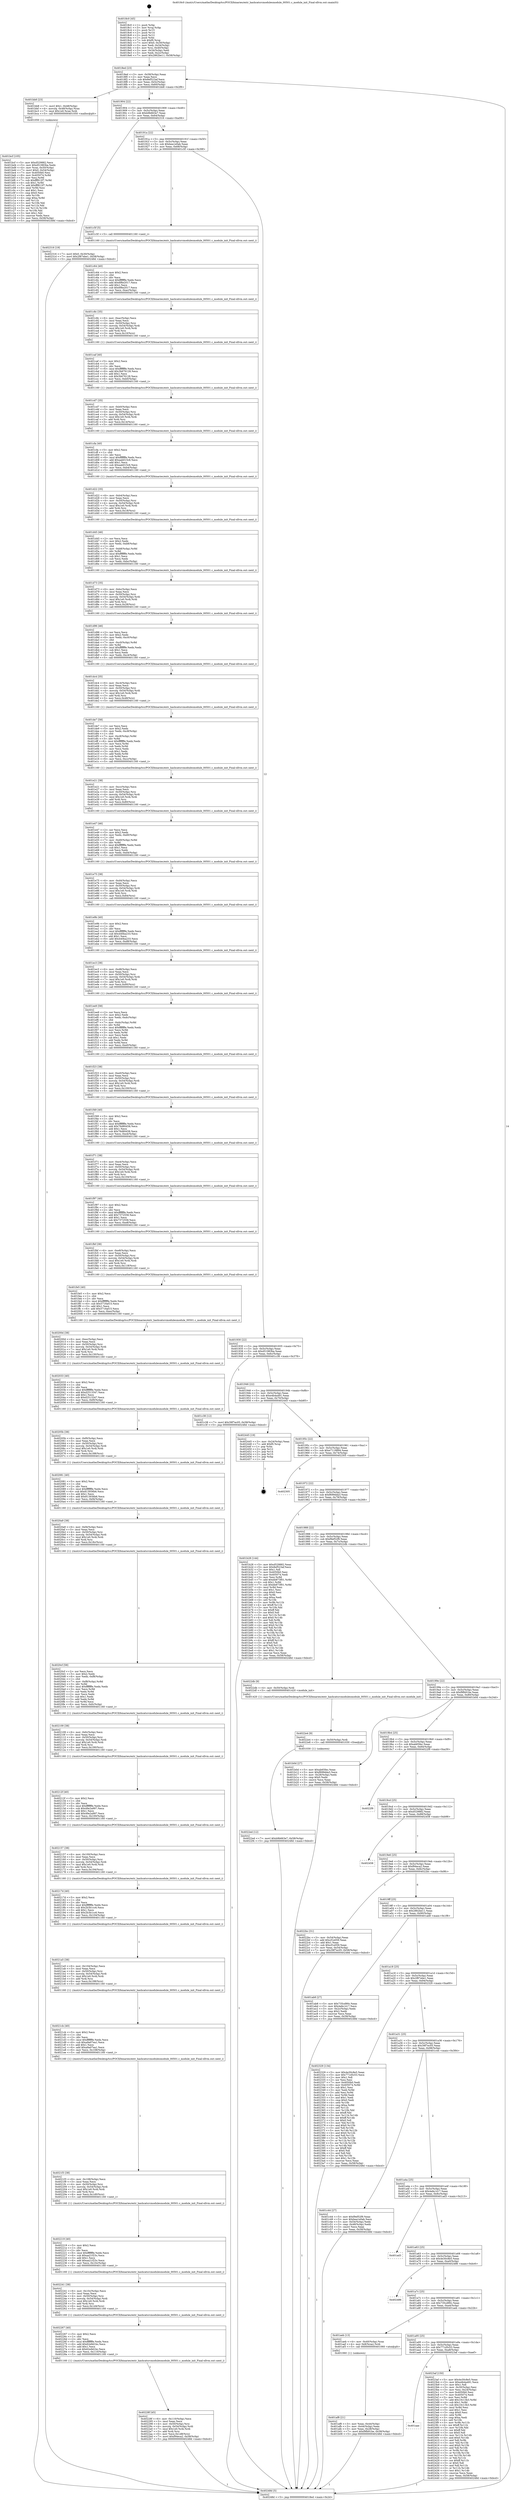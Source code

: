 digraph "0x4018c0" {
  label = "0x4018c0 (/mnt/c/Users/mathe/Desktop/tcc/POCII/binaries/extr_hashcatsrcmodulesmodule_00501.c_module_init_Final-ollvm.out::main(0))"
  labelloc = "t"
  node[shape=record]

  Entry [label="",width=0.3,height=0.3,shape=circle,fillcolor=black,style=filled]
  "0x4018ed" [label="{
     0x4018ed [23]\l
     | [instrs]\l
     &nbsp;&nbsp;0x4018ed \<+3\>: mov -0x58(%rbp),%eax\l
     &nbsp;&nbsp;0x4018f0 \<+2\>: mov %eax,%ecx\l
     &nbsp;&nbsp;0x4018f2 \<+6\>: sub $0x8ef523af,%ecx\l
     &nbsp;&nbsp;0x4018f8 \<+3\>: mov %eax,-0x5c(%rbp)\l
     &nbsp;&nbsp;0x4018fb \<+3\>: mov %ecx,-0x60(%rbp)\l
     &nbsp;&nbsp;0x4018fe \<+6\>: je 0000000000401bb8 \<main+0x2f8\>\l
  }"]
  "0x401bb8" [label="{
     0x401bb8 [23]\l
     | [instrs]\l
     &nbsp;&nbsp;0x401bb8 \<+7\>: movl $0x1,-0x48(%rbp)\l
     &nbsp;&nbsp;0x401bbf \<+4\>: movslq -0x48(%rbp),%rax\l
     &nbsp;&nbsp;0x401bc3 \<+7\>: imul $0x1e0,%rax,%rdi\l
     &nbsp;&nbsp;0x401bca \<+5\>: call 0000000000401050 \<malloc@plt\>\l
     | [calls]\l
     &nbsp;&nbsp;0x401050 \{1\} (unknown)\l
  }"]
  "0x401904" [label="{
     0x401904 [22]\l
     | [instrs]\l
     &nbsp;&nbsp;0x401904 \<+5\>: jmp 0000000000401909 \<main+0x49\>\l
     &nbsp;&nbsp;0x401909 \<+3\>: mov -0x5c(%rbp),%eax\l
     &nbsp;&nbsp;0x40190c \<+5\>: sub $0xb9b663e7,%eax\l
     &nbsp;&nbsp;0x401911 \<+3\>: mov %eax,-0x64(%rbp)\l
     &nbsp;&nbsp;0x401914 \<+6\>: je 0000000000402316 \<main+0xa56\>\l
  }"]
  Exit [label="",width=0.3,height=0.3,shape=circle,fillcolor=black,style=filled,peripheries=2]
  "0x402316" [label="{
     0x402316 [19]\l
     | [instrs]\l
     &nbsp;&nbsp;0x402316 \<+7\>: movl $0x0,-0x30(%rbp)\l
     &nbsp;&nbsp;0x40231d \<+7\>: movl $0x2f87ebe1,-0x58(%rbp)\l
     &nbsp;&nbsp;0x402324 \<+5\>: jmp 000000000040248d \<main+0xbcd\>\l
  }"]
  "0x40191a" [label="{
     0x40191a [22]\l
     | [instrs]\l
     &nbsp;&nbsp;0x40191a \<+5\>: jmp 000000000040191f \<main+0x5f\>\l
     &nbsp;&nbsp;0x40191f \<+3\>: mov -0x5c(%rbp),%eax\l
     &nbsp;&nbsp;0x401922 \<+5\>: sub $0xbea1e0ab,%eax\l
     &nbsp;&nbsp;0x401927 \<+3\>: mov %eax,-0x68(%rbp)\l
     &nbsp;&nbsp;0x40192a \<+6\>: je 0000000000401c5f \<main+0x39f\>\l
  }"]
  "0x401aae" [label="{
     0x401aae\l
  }", style=dashed]
  "0x401c5f" [label="{
     0x401c5f [5]\l
     | [instrs]\l
     &nbsp;&nbsp;0x401c5f \<+5\>: call 0000000000401160 \<next_i\>\l
     | [calls]\l
     &nbsp;&nbsp;0x401160 \{1\} (/mnt/c/Users/mathe/Desktop/tcc/POCII/binaries/extr_hashcatsrcmodulesmodule_00501.c_module_init_Final-ollvm.out::next_i)\l
  }"]
  "0x401930" [label="{
     0x401930 [22]\l
     | [instrs]\l
     &nbsp;&nbsp;0x401930 \<+5\>: jmp 0000000000401935 \<main+0x75\>\l
     &nbsp;&nbsp;0x401935 \<+3\>: mov -0x5c(%rbp),%eax\l
     &nbsp;&nbsp;0x401938 \<+5\>: sub $0xd51983ba,%eax\l
     &nbsp;&nbsp;0x40193d \<+3\>: mov %eax,-0x6c(%rbp)\l
     &nbsp;&nbsp;0x401940 \<+6\>: je 0000000000401c38 \<main+0x378\>\l
  }"]
  "0x4023af" [label="{
     0x4023af [150]\l
     | [instrs]\l
     &nbsp;&nbsp;0x4023af \<+5\>: mov $0x4e30c8e5,%eax\l
     &nbsp;&nbsp;0x4023b4 \<+5\>: mov $0xe4b4a491,%ecx\l
     &nbsp;&nbsp;0x4023b9 \<+2\>: mov $0x1,%dl\l
     &nbsp;&nbsp;0x4023bb \<+3\>: mov -0x30(%rbp),%esi\l
     &nbsp;&nbsp;0x4023be \<+3\>: mov %esi,-0x24(%rbp)\l
     &nbsp;&nbsp;0x4023c1 \<+7\>: mov 0x4050b0,%esi\l
     &nbsp;&nbsp;0x4023c8 \<+7\>: mov 0x405074,%edi\l
     &nbsp;&nbsp;0x4023cf \<+3\>: mov %esi,%r8d\l
     &nbsp;&nbsp;0x4023d2 \<+7\>: add $0x10c13b3,%r8d\l
     &nbsp;&nbsp;0x4023d9 \<+4\>: sub $0x1,%r8d\l
     &nbsp;&nbsp;0x4023dd \<+7\>: sub $0x10c13b3,%r8d\l
     &nbsp;&nbsp;0x4023e4 \<+4\>: imul %r8d,%esi\l
     &nbsp;&nbsp;0x4023e8 \<+3\>: and $0x1,%esi\l
     &nbsp;&nbsp;0x4023eb \<+3\>: cmp $0x0,%esi\l
     &nbsp;&nbsp;0x4023ee \<+4\>: sete %r9b\l
     &nbsp;&nbsp;0x4023f2 \<+3\>: cmp $0xa,%edi\l
     &nbsp;&nbsp;0x4023f5 \<+4\>: setl %r10b\l
     &nbsp;&nbsp;0x4023f9 \<+3\>: mov %r9b,%r11b\l
     &nbsp;&nbsp;0x4023fc \<+4\>: xor $0xff,%r11b\l
     &nbsp;&nbsp;0x402400 \<+3\>: mov %r10b,%bl\l
     &nbsp;&nbsp;0x402403 \<+3\>: xor $0xff,%bl\l
     &nbsp;&nbsp;0x402406 \<+3\>: xor $0x0,%dl\l
     &nbsp;&nbsp;0x402409 \<+3\>: mov %r11b,%r14b\l
     &nbsp;&nbsp;0x40240c \<+4\>: and $0x0,%r14b\l
     &nbsp;&nbsp;0x402410 \<+3\>: and %dl,%r9b\l
     &nbsp;&nbsp;0x402413 \<+3\>: mov %bl,%r15b\l
     &nbsp;&nbsp;0x402416 \<+4\>: and $0x0,%r15b\l
     &nbsp;&nbsp;0x40241a \<+3\>: and %dl,%r10b\l
     &nbsp;&nbsp;0x40241d \<+3\>: or %r9b,%r14b\l
     &nbsp;&nbsp;0x402420 \<+3\>: or %r10b,%r15b\l
     &nbsp;&nbsp;0x402423 \<+3\>: xor %r15b,%r14b\l
     &nbsp;&nbsp;0x402426 \<+3\>: or %bl,%r11b\l
     &nbsp;&nbsp;0x402429 \<+4\>: xor $0xff,%r11b\l
     &nbsp;&nbsp;0x40242d \<+3\>: or $0x0,%dl\l
     &nbsp;&nbsp;0x402430 \<+3\>: and %dl,%r11b\l
     &nbsp;&nbsp;0x402433 \<+3\>: or %r11b,%r14b\l
     &nbsp;&nbsp;0x402436 \<+4\>: test $0x1,%r14b\l
     &nbsp;&nbsp;0x40243a \<+3\>: cmovne %ecx,%eax\l
     &nbsp;&nbsp;0x40243d \<+3\>: mov %eax,-0x58(%rbp)\l
     &nbsp;&nbsp;0x402440 \<+5\>: jmp 000000000040248d \<main+0xbcd\>\l
  }"]
  "0x401c38" [label="{
     0x401c38 [12]\l
     | [instrs]\l
     &nbsp;&nbsp;0x401c38 \<+7\>: movl $0x39f7ec05,-0x58(%rbp)\l
     &nbsp;&nbsp;0x401c3f \<+5\>: jmp 000000000040248d \<main+0xbcd\>\l
  }"]
  "0x401946" [label="{
     0x401946 [22]\l
     | [instrs]\l
     &nbsp;&nbsp;0x401946 \<+5\>: jmp 000000000040194b \<main+0x8b\>\l
     &nbsp;&nbsp;0x40194b \<+3\>: mov -0x5c(%rbp),%eax\l
     &nbsp;&nbsp;0x40194e \<+5\>: sub $0xe4b4a491,%eax\l
     &nbsp;&nbsp;0x401953 \<+3\>: mov %eax,-0x70(%rbp)\l
     &nbsp;&nbsp;0x401956 \<+6\>: je 0000000000402445 \<main+0xb85\>\l
  }"]
  "0x4022ed" [label="{
     0x4022ed [12]\l
     | [instrs]\l
     &nbsp;&nbsp;0x4022ed \<+7\>: movl $0xb9b663e7,-0x58(%rbp)\l
     &nbsp;&nbsp;0x4022f4 \<+5\>: jmp 000000000040248d \<main+0xbcd\>\l
  }"]
  "0x402445" [label="{
     0x402445 [19]\l
     | [instrs]\l
     &nbsp;&nbsp;0x402445 \<+3\>: mov -0x24(%rbp),%eax\l
     &nbsp;&nbsp;0x402448 \<+7\>: add $0xf0,%rsp\l
     &nbsp;&nbsp;0x40244f \<+1\>: pop %rbx\l
     &nbsp;&nbsp;0x402450 \<+2\>: pop %r12\l
     &nbsp;&nbsp;0x402452 \<+2\>: pop %r14\l
     &nbsp;&nbsp;0x402454 \<+2\>: pop %r15\l
     &nbsp;&nbsp;0x402456 \<+1\>: pop %rbp\l
     &nbsp;&nbsp;0x402457 \<+1\>: ret\l
  }"]
  "0x40195c" [label="{
     0x40195c [22]\l
     | [instrs]\l
     &nbsp;&nbsp;0x40195c \<+5\>: jmp 0000000000401961 \<main+0xa1\>\l
     &nbsp;&nbsp;0x401961 \<+3\>: mov -0x5c(%rbp),%eax\l
     &nbsp;&nbsp;0x401964 \<+5\>: sub $0xe7119894,%eax\l
     &nbsp;&nbsp;0x401969 \<+3\>: mov %eax,-0x74(%rbp)\l
     &nbsp;&nbsp;0x40196c \<+6\>: je 0000000000402305 \<main+0xa45\>\l
  }"]
  "0x4022e4" [label="{
     0x4022e4 [9]\l
     | [instrs]\l
     &nbsp;&nbsp;0x4022e4 \<+4\>: mov -0x50(%rbp),%rdi\l
     &nbsp;&nbsp;0x4022e8 \<+5\>: call 0000000000401030 \<free@plt\>\l
     | [calls]\l
     &nbsp;&nbsp;0x401030 \{1\} (unknown)\l
  }"]
  "0x402305" [label="{
     0x402305\l
  }", style=dashed]
  "0x401972" [label="{
     0x401972 [22]\l
     | [instrs]\l
     &nbsp;&nbsp;0x401972 \<+5\>: jmp 0000000000401977 \<main+0xb7\>\l
     &nbsp;&nbsp;0x401977 \<+3\>: mov -0x5c(%rbp),%eax\l
     &nbsp;&nbsp;0x40197a \<+5\>: sub $0xf699dda3,%eax\l
     &nbsp;&nbsp;0x40197f \<+3\>: mov %eax,-0x78(%rbp)\l
     &nbsp;&nbsp;0x401982 \<+6\>: je 0000000000401b28 \<main+0x268\>\l
  }"]
  "0x40228f" [label="{
     0x40228f [45]\l
     | [instrs]\l
     &nbsp;&nbsp;0x40228f \<+6\>: mov -0x110(%rbp),%ecx\l
     &nbsp;&nbsp;0x402295 \<+3\>: imul %eax,%ecx\l
     &nbsp;&nbsp;0x402298 \<+4\>: mov -0x50(%rbp),%rsi\l
     &nbsp;&nbsp;0x40229c \<+4\>: movslq -0x54(%rbp),%rdi\l
     &nbsp;&nbsp;0x4022a0 \<+7\>: imul $0x1e0,%rdi,%rdi\l
     &nbsp;&nbsp;0x4022a7 \<+3\>: add %rdi,%rsi\l
     &nbsp;&nbsp;0x4022aa \<+6\>: mov %ecx,0x1d8(%rsi)\l
     &nbsp;&nbsp;0x4022b0 \<+7\>: movl $0xf94eca2,-0x58(%rbp)\l
     &nbsp;&nbsp;0x4022b7 \<+5\>: jmp 000000000040248d \<main+0xbcd\>\l
  }"]
  "0x401b28" [label="{
     0x401b28 [144]\l
     | [instrs]\l
     &nbsp;&nbsp;0x401b28 \<+5\>: mov $0xd529882,%eax\l
     &nbsp;&nbsp;0x401b2d \<+5\>: mov $0x8ef523af,%ecx\l
     &nbsp;&nbsp;0x401b32 \<+2\>: mov $0x1,%dl\l
     &nbsp;&nbsp;0x401b34 \<+7\>: mov 0x4050b0,%esi\l
     &nbsp;&nbsp;0x401b3b \<+7\>: mov 0x405074,%edi\l
     &nbsp;&nbsp;0x401b42 \<+3\>: mov %esi,%r8d\l
     &nbsp;&nbsp;0x401b45 \<+7\>: add $0xbb873f01,%r8d\l
     &nbsp;&nbsp;0x401b4c \<+4\>: sub $0x1,%r8d\l
     &nbsp;&nbsp;0x401b50 \<+7\>: sub $0xbb873f01,%r8d\l
     &nbsp;&nbsp;0x401b57 \<+4\>: imul %r8d,%esi\l
     &nbsp;&nbsp;0x401b5b \<+3\>: and $0x1,%esi\l
     &nbsp;&nbsp;0x401b5e \<+3\>: cmp $0x0,%esi\l
     &nbsp;&nbsp;0x401b61 \<+4\>: sete %r9b\l
     &nbsp;&nbsp;0x401b65 \<+3\>: cmp $0xa,%edi\l
     &nbsp;&nbsp;0x401b68 \<+4\>: setl %r10b\l
     &nbsp;&nbsp;0x401b6c \<+3\>: mov %r9b,%r11b\l
     &nbsp;&nbsp;0x401b6f \<+4\>: xor $0xff,%r11b\l
     &nbsp;&nbsp;0x401b73 \<+3\>: mov %r10b,%bl\l
     &nbsp;&nbsp;0x401b76 \<+3\>: xor $0xff,%bl\l
     &nbsp;&nbsp;0x401b79 \<+3\>: xor $0x0,%dl\l
     &nbsp;&nbsp;0x401b7c \<+3\>: mov %r11b,%r14b\l
     &nbsp;&nbsp;0x401b7f \<+4\>: and $0x0,%r14b\l
     &nbsp;&nbsp;0x401b83 \<+3\>: and %dl,%r9b\l
     &nbsp;&nbsp;0x401b86 \<+3\>: mov %bl,%r15b\l
     &nbsp;&nbsp;0x401b89 \<+4\>: and $0x0,%r15b\l
     &nbsp;&nbsp;0x401b8d \<+3\>: and %dl,%r10b\l
     &nbsp;&nbsp;0x401b90 \<+3\>: or %r9b,%r14b\l
     &nbsp;&nbsp;0x401b93 \<+3\>: or %r10b,%r15b\l
     &nbsp;&nbsp;0x401b96 \<+3\>: xor %r15b,%r14b\l
     &nbsp;&nbsp;0x401b99 \<+3\>: or %bl,%r11b\l
     &nbsp;&nbsp;0x401b9c \<+4\>: xor $0xff,%r11b\l
     &nbsp;&nbsp;0x401ba0 \<+3\>: or $0x0,%dl\l
     &nbsp;&nbsp;0x401ba3 \<+3\>: and %dl,%r11b\l
     &nbsp;&nbsp;0x401ba6 \<+3\>: or %r11b,%r14b\l
     &nbsp;&nbsp;0x401ba9 \<+4\>: test $0x1,%r14b\l
     &nbsp;&nbsp;0x401bad \<+3\>: cmovne %ecx,%eax\l
     &nbsp;&nbsp;0x401bb0 \<+3\>: mov %eax,-0x58(%rbp)\l
     &nbsp;&nbsp;0x401bb3 \<+5\>: jmp 000000000040248d \<main+0xbcd\>\l
  }"]
  "0x401988" [label="{
     0x401988 [22]\l
     | [instrs]\l
     &nbsp;&nbsp;0x401988 \<+5\>: jmp 000000000040198d \<main+0xcd\>\l
     &nbsp;&nbsp;0x40198d \<+3\>: mov -0x5c(%rbp),%eax\l
     &nbsp;&nbsp;0x401990 \<+5\>: sub $0xf9ef52f9,%eax\l
     &nbsp;&nbsp;0x401995 \<+3\>: mov %eax,-0x7c(%rbp)\l
     &nbsp;&nbsp;0x401998 \<+6\>: je 00000000004022db \<main+0xa1b\>\l
  }"]
  "0x402267" [label="{
     0x402267 [40]\l
     | [instrs]\l
     &nbsp;&nbsp;0x402267 \<+5\>: mov $0x2,%ecx\l
     &nbsp;&nbsp;0x40226c \<+1\>: cltd\l
     &nbsp;&nbsp;0x40226d \<+2\>: idiv %ecx\l
     &nbsp;&nbsp;0x40226f \<+6\>: imul $0xfffffffe,%edx,%ecx\l
     &nbsp;&nbsp;0x402275 \<+6\>: add $0x62e9d1bc,%ecx\l
     &nbsp;&nbsp;0x40227b \<+3\>: add $0x1,%ecx\l
     &nbsp;&nbsp;0x40227e \<+6\>: sub $0x62e9d1bc,%ecx\l
     &nbsp;&nbsp;0x402284 \<+6\>: mov %ecx,-0x110(%rbp)\l
     &nbsp;&nbsp;0x40228a \<+5\>: call 0000000000401160 \<next_i\>\l
     | [calls]\l
     &nbsp;&nbsp;0x401160 \{1\} (/mnt/c/Users/mathe/Desktop/tcc/POCII/binaries/extr_hashcatsrcmodulesmodule_00501.c_module_init_Final-ollvm.out::next_i)\l
  }"]
  "0x4022db" [label="{
     0x4022db [9]\l
     | [instrs]\l
     &nbsp;&nbsp;0x4022db \<+4\>: mov -0x50(%rbp),%rdi\l
     &nbsp;&nbsp;0x4022df \<+5\>: call 0000000000401420 \<module_init\>\l
     | [calls]\l
     &nbsp;&nbsp;0x401420 \{1\} (/mnt/c/Users/mathe/Desktop/tcc/POCII/binaries/extr_hashcatsrcmodulesmodule_00501.c_module_init_Final-ollvm.out::module_init)\l
  }"]
  "0x40199e" [label="{
     0x40199e [22]\l
     | [instrs]\l
     &nbsp;&nbsp;0x40199e \<+5\>: jmp 00000000004019a3 \<main+0xe3\>\l
     &nbsp;&nbsp;0x4019a3 \<+3\>: mov -0x5c(%rbp),%eax\l
     &nbsp;&nbsp;0x4019a6 \<+5\>: sub $0xf9fb91be,%eax\l
     &nbsp;&nbsp;0x4019ab \<+3\>: mov %eax,-0x80(%rbp)\l
     &nbsp;&nbsp;0x4019ae \<+6\>: je 0000000000401b0d \<main+0x24d\>\l
  }"]
  "0x402241" [label="{
     0x402241 [38]\l
     | [instrs]\l
     &nbsp;&nbsp;0x402241 \<+6\>: mov -0x10c(%rbp),%ecx\l
     &nbsp;&nbsp;0x402247 \<+3\>: imul %eax,%ecx\l
     &nbsp;&nbsp;0x40224a \<+4\>: mov -0x50(%rbp),%rsi\l
     &nbsp;&nbsp;0x40224e \<+4\>: movslq -0x54(%rbp),%rdi\l
     &nbsp;&nbsp;0x402252 \<+7\>: imul $0x1e0,%rdi,%rdi\l
     &nbsp;&nbsp;0x402259 \<+3\>: add %rdi,%rsi\l
     &nbsp;&nbsp;0x40225c \<+6\>: mov %ecx,0x1d4(%rsi)\l
     &nbsp;&nbsp;0x402262 \<+5\>: call 0000000000401160 \<next_i\>\l
     | [calls]\l
     &nbsp;&nbsp;0x401160 \{1\} (/mnt/c/Users/mathe/Desktop/tcc/POCII/binaries/extr_hashcatsrcmodulesmodule_00501.c_module_init_Final-ollvm.out::next_i)\l
  }"]
  "0x401b0d" [label="{
     0x401b0d [27]\l
     | [instrs]\l
     &nbsp;&nbsp;0x401b0d \<+5\>: mov $0xab65fec,%eax\l
     &nbsp;&nbsp;0x401b12 \<+5\>: mov $0xf699dda3,%ecx\l
     &nbsp;&nbsp;0x401b17 \<+3\>: mov -0x28(%rbp),%edx\l
     &nbsp;&nbsp;0x401b1a \<+3\>: cmp $0x0,%edx\l
     &nbsp;&nbsp;0x401b1d \<+3\>: cmove %ecx,%eax\l
     &nbsp;&nbsp;0x401b20 \<+3\>: mov %eax,-0x58(%rbp)\l
     &nbsp;&nbsp;0x401b23 \<+5\>: jmp 000000000040248d \<main+0xbcd\>\l
  }"]
  "0x4019b4" [label="{
     0x4019b4 [25]\l
     | [instrs]\l
     &nbsp;&nbsp;0x4019b4 \<+5\>: jmp 00000000004019b9 \<main+0xf9\>\l
     &nbsp;&nbsp;0x4019b9 \<+3\>: mov -0x5c(%rbp),%eax\l
     &nbsp;&nbsp;0x4019bc \<+5\>: sub $0xab65fec,%eax\l
     &nbsp;&nbsp;0x4019c1 \<+6\>: mov %eax,-0x84(%rbp)\l
     &nbsp;&nbsp;0x4019c7 \<+6\>: je 00000000004022f9 \<main+0xa39\>\l
  }"]
  "0x402219" [label="{
     0x402219 [40]\l
     | [instrs]\l
     &nbsp;&nbsp;0x402219 \<+5\>: mov $0x2,%ecx\l
     &nbsp;&nbsp;0x40221e \<+1\>: cltd\l
     &nbsp;&nbsp;0x40221f \<+2\>: idiv %ecx\l
     &nbsp;&nbsp;0x402221 \<+6\>: imul $0xfffffffe,%edx,%ecx\l
     &nbsp;&nbsp;0x402227 \<+6\>: sub $0xaa21f23c,%ecx\l
     &nbsp;&nbsp;0x40222d \<+3\>: add $0x1,%ecx\l
     &nbsp;&nbsp;0x402230 \<+6\>: add $0xaa21f23c,%ecx\l
     &nbsp;&nbsp;0x402236 \<+6\>: mov %ecx,-0x10c(%rbp)\l
     &nbsp;&nbsp;0x40223c \<+5\>: call 0000000000401160 \<next_i\>\l
     | [calls]\l
     &nbsp;&nbsp;0x401160 \{1\} (/mnt/c/Users/mathe/Desktop/tcc/POCII/binaries/extr_hashcatsrcmodulesmodule_00501.c_module_init_Final-ollvm.out::next_i)\l
  }"]
  "0x4022f9" [label="{
     0x4022f9\l
  }", style=dashed]
  "0x4019cd" [label="{
     0x4019cd [25]\l
     | [instrs]\l
     &nbsp;&nbsp;0x4019cd \<+5\>: jmp 00000000004019d2 \<main+0x112\>\l
     &nbsp;&nbsp;0x4019d2 \<+3\>: mov -0x5c(%rbp),%eax\l
     &nbsp;&nbsp;0x4019d5 \<+5\>: sub $0xd529882,%eax\l
     &nbsp;&nbsp;0x4019da \<+6\>: mov %eax,-0x88(%rbp)\l
     &nbsp;&nbsp;0x4019e0 \<+6\>: je 0000000000402458 \<main+0xb98\>\l
  }"]
  "0x4021f3" [label="{
     0x4021f3 [38]\l
     | [instrs]\l
     &nbsp;&nbsp;0x4021f3 \<+6\>: mov -0x108(%rbp),%ecx\l
     &nbsp;&nbsp;0x4021f9 \<+3\>: imul %eax,%ecx\l
     &nbsp;&nbsp;0x4021fc \<+4\>: mov -0x50(%rbp),%rsi\l
     &nbsp;&nbsp;0x402200 \<+4\>: movslq -0x54(%rbp),%rdi\l
     &nbsp;&nbsp;0x402204 \<+7\>: imul $0x1e0,%rdi,%rdi\l
     &nbsp;&nbsp;0x40220b \<+3\>: add %rdi,%rsi\l
     &nbsp;&nbsp;0x40220e \<+6\>: mov %ecx,0x1d0(%rsi)\l
     &nbsp;&nbsp;0x402214 \<+5\>: call 0000000000401160 \<next_i\>\l
     | [calls]\l
     &nbsp;&nbsp;0x401160 \{1\} (/mnt/c/Users/mathe/Desktop/tcc/POCII/binaries/extr_hashcatsrcmodulesmodule_00501.c_module_init_Final-ollvm.out::next_i)\l
  }"]
  "0x402458" [label="{
     0x402458\l
  }", style=dashed]
  "0x4019e6" [label="{
     0x4019e6 [25]\l
     | [instrs]\l
     &nbsp;&nbsp;0x4019e6 \<+5\>: jmp 00000000004019eb \<main+0x12b\>\l
     &nbsp;&nbsp;0x4019eb \<+3\>: mov -0x5c(%rbp),%eax\l
     &nbsp;&nbsp;0x4019ee \<+5\>: sub $0xf94eca2,%eax\l
     &nbsp;&nbsp;0x4019f3 \<+6\>: mov %eax,-0x8c(%rbp)\l
     &nbsp;&nbsp;0x4019f9 \<+6\>: je 00000000004022bc \<main+0x9fc\>\l
  }"]
  "0x4021cb" [label="{
     0x4021cb [40]\l
     | [instrs]\l
     &nbsp;&nbsp;0x4021cb \<+5\>: mov $0x2,%ecx\l
     &nbsp;&nbsp;0x4021d0 \<+1\>: cltd\l
     &nbsp;&nbsp;0x4021d1 \<+2\>: idiv %ecx\l
     &nbsp;&nbsp;0x4021d3 \<+6\>: imul $0xfffffffe,%edx,%ecx\l
     &nbsp;&nbsp;0x4021d9 \<+6\>: sub $0xa9a07ea1,%ecx\l
     &nbsp;&nbsp;0x4021df \<+3\>: add $0x1,%ecx\l
     &nbsp;&nbsp;0x4021e2 \<+6\>: add $0xa9a07ea1,%ecx\l
     &nbsp;&nbsp;0x4021e8 \<+6\>: mov %ecx,-0x108(%rbp)\l
     &nbsp;&nbsp;0x4021ee \<+5\>: call 0000000000401160 \<next_i\>\l
     | [calls]\l
     &nbsp;&nbsp;0x401160 \{1\} (/mnt/c/Users/mathe/Desktop/tcc/POCII/binaries/extr_hashcatsrcmodulesmodule_00501.c_module_init_Final-ollvm.out::next_i)\l
  }"]
  "0x4022bc" [label="{
     0x4022bc [31]\l
     | [instrs]\l
     &nbsp;&nbsp;0x4022bc \<+3\>: mov -0x54(%rbp),%eax\l
     &nbsp;&nbsp;0x4022bf \<+5\>: add $0xcf1e059,%eax\l
     &nbsp;&nbsp;0x4022c4 \<+3\>: add $0x1,%eax\l
     &nbsp;&nbsp;0x4022c7 \<+5\>: sub $0xcf1e059,%eax\l
     &nbsp;&nbsp;0x4022cc \<+3\>: mov %eax,-0x54(%rbp)\l
     &nbsp;&nbsp;0x4022cf \<+7\>: movl $0x39f7ec05,-0x58(%rbp)\l
     &nbsp;&nbsp;0x4022d6 \<+5\>: jmp 000000000040248d \<main+0xbcd\>\l
  }"]
  "0x4019ff" [label="{
     0x4019ff [25]\l
     | [instrs]\l
     &nbsp;&nbsp;0x4019ff \<+5\>: jmp 0000000000401a04 \<main+0x144\>\l
     &nbsp;&nbsp;0x401a04 \<+3\>: mov -0x5c(%rbp),%eax\l
     &nbsp;&nbsp;0x401a07 \<+5\>: sub $0x2862be11,%eax\l
     &nbsp;&nbsp;0x401a0c \<+6\>: mov %eax,-0x90(%rbp)\l
     &nbsp;&nbsp;0x401a12 \<+6\>: je 0000000000401ab8 \<main+0x1f8\>\l
  }"]
  "0x4021a5" [label="{
     0x4021a5 [38]\l
     | [instrs]\l
     &nbsp;&nbsp;0x4021a5 \<+6\>: mov -0x104(%rbp),%ecx\l
     &nbsp;&nbsp;0x4021ab \<+3\>: imul %eax,%ecx\l
     &nbsp;&nbsp;0x4021ae \<+4\>: mov -0x50(%rbp),%rsi\l
     &nbsp;&nbsp;0x4021b2 \<+4\>: movslq -0x54(%rbp),%rdi\l
     &nbsp;&nbsp;0x4021b6 \<+7\>: imul $0x1e0,%rdi,%rdi\l
     &nbsp;&nbsp;0x4021bd \<+3\>: add %rdi,%rsi\l
     &nbsp;&nbsp;0x4021c0 \<+6\>: mov %ecx,0x198(%rsi)\l
     &nbsp;&nbsp;0x4021c6 \<+5\>: call 0000000000401160 \<next_i\>\l
     | [calls]\l
     &nbsp;&nbsp;0x401160 \{1\} (/mnt/c/Users/mathe/Desktop/tcc/POCII/binaries/extr_hashcatsrcmodulesmodule_00501.c_module_init_Final-ollvm.out::next_i)\l
  }"]
  "0x401ab8" [label="{
     0x401ab8 [27]\l
     | [instrs]\l
     &nbsp;&nbsp;0x401ab8 \<+5\>: mov $0x735cd90c,%eax\l
     &nbsp;&nbsp;0x401abd \<+5\>: mov $0x4afa1417,%ecx\l
     &nbsp;&nbsp;0x401ac2 \<+3\>: mov -0x2c(%rbp),%edx\l
     &nbsp;&nbsp;0x401ac5 \<+3\>: cmp $0x2,%edx\l
     &nbsp;&nbsp;0x401ac8 \<+3\>: cmovne %ecx,%eax\l
     &nbsp;&nbsp;0x401acb \<+3\>: mov %eax,-0x58(%rbp)\l
     &nbsp;&nbsp;0x401ace \<+5\>: jmp 000000000040248d \<main+0xbcd\>\l
  }"]
  "0x401a18" [label="{
     0x401a18 [25]\l
     | [instrs]\l
     &nbsp;&nbsp;0x401a18 \<+5\>: jmp 0000000000401a1d \<main+0x15d\>\l
     &nbsp;&nbsp;0x401a1d \<+3\>: mov -0x5c(%rbp),%eax\l
     &nbsp;&nbsp;0x401a20 \<+5\>: sub $0x2f87ebe1,%eax\l
     &nbsp;&nbsp;0x401a25 \<+6\>: mov %eax,-0x94(%rbp)\l
     &nbsp;&nbsp;0x401a2b \<+6\>: je 0000000000402329 \<main+0xa69\>\l
  }"]
  "0x40248d" [label="{
     0x40248d [5]\l
     | [instrs]\l
     &nbsp;&nbsp;0x40248d \<+5\>: jmp 00000000004018ed \<main+0x2d\>\l
  }"]
  "0x4018c0" [label="{
     0x4018c0 [45]\l
     | [instrs]\l
     &nbsp;&nbsp;0x4018c0 \<+1\>: push %rbp\l
     &nbsp;&nbsp;0x4018c1 \<+3\>: mov %rsp,%rbp\l
     &nbsp;&nbsp;0x4018c4 \<+2\>: push %r15\l
     &nbsp;&nbsp;0x4018c6 \<+2\>: push %r14\l
     &nbsp;&nbsp;0x4018c8 \<+2\>: push %r12\l
     &nbsp;&nbsp;0x4018ca \<+1\>: push %rbx\l
     &nbsp;&nbsp;0x4018cb \<+7\>: sub $0xf0,%rsp\l
     &nbsp;&nbsp;0x4018d2 \<+7\>: movl $0x0,-0x30(%rbp)\l
     &nbsp;&nbsp;0x4018d9 \<+3\>: mov %edi,-0x34(%rbp)\l
     &nbsp;&nbsp;0x4018dc \<+4\>: mov %rsi,-0x40(%rbp)\l
     &nbsp;&nbsp;0x4018e0 \<+3\>: mov -0x34(%rbp),%edi\l
     &nbsp;&nbsp;0x4018e3 \<+3\>: mov %edi,-0x2c(%rbp)\l
     &nbsp;&nbsp;0x4018e6 \<+7\>: movl $0x2862be11,-0x58(%rbp)\l
  }"]
  "0x40217d" [label="{
     0x40217d [40]\l
     | [instrs]\l
     &nbsp;&nbsp;0x40217d \<+5\>: mov $0x2,%ecx\l
     &nbsp;&nbsp;0x402182 \<+1\>: cltd\l
     &nbsp;&nbsp;0x402183 \<+2\>: idiv %ecx\l
     &nbsp;&nbsp;0x402185 \<+6\>: imul $0xfffffffe,%edx,%ecx\l
     &nbsp;&nbsp;0x40218b \<+6\>: sub $0x2b3b1cc6,%ecx\l
     &nbsp;&nbsp;0x402191 \<+3\>: add $0x1,%ecx\l
     &nbsp;&nbsp;0x402194 \<+6\>: add $0x2b3b1cc6,%ecx\l
     &nbsp;&nbsp;0x40219a \<+6\>: mov %ecx,-0x104(%rbp)\l
     &nbsp;&nbsp;0x4021a0 \<+5\>: call 0000000000401160 \<next_i\>\l
     | [calls]\l
     &nbsp;&nbsp;0x401160 \{1\} (/mnt/c/Users/mathe/Desktop/tcc/POCII/binaries/extr_hashcatsrcmodulesmodule_00501.c_module_init_Final-ollvm.out::next_i)\l
  }"]
  "0x402329" [label="{
     0x402329 [134]\l
     | [instrs]\l
     &nbsp;&nbsp;0x402329 \<+5\>: mov $0x4e30c8e5,%eax\l
     &nbsp;&nbsp;0x40232e \<+5\>: mov $0x771d5c53,%ecx\l
     &nbsp;&nbsp;0x402333 \<+2\>: mov $0x1,%dl\l
     &nbsp;&nbsp;0x402335 \<+2\>: xor %esi,%esi\l
     &nbsp;&nbsp;0x402337 \<+7\>: mov 0x4050b0,%edi\l
     &nbsp;&nbsp;0x40233e \<+8\>: mov 0x405074,%r8d\l
     &nbsp;&nbsp;0x402346 \<+3\>: sub $0x1,%esi\l
     &nbsp;&nbsp;0x402349 \<+3\>: mov %edi,%r9d\l
     &nbsp;&nbsp;0x40234c \<+3\>: add %esi,%r9d\l
     &nbsp;&nbsp;0x40234f \<+4\>: imul %r9d,%edi\l
     &nbsp;&nbsp;0x402353 \<+3\>: and $0x1,%edi\l
     &nbsp;&nbsp;0x402356 \<+3\>: cmp $0x0,%edi\l
     &nbsp;&nbsp;0x402359 \<+4\>: sete %r10b\l
     &nbsp;&nbsp;0x40235d \<+4\>: cmp $0xa,%r8d\l
     &nbsp;&nbsp;0x402361 \<+4\>: setl %r11b\l
     &nbsp;&nbsp;0x402365 \<+3\>: mov %r10b,%bl\l
     &nbsp;&nbsp;0x402368 \<+3\>: xor $0xff,%bl\l
     &nbsp;&nbsp;0x40236b \<+3\>: mov %r11b,%r14b\l
     &nbsp;&nbsp;0x40236e \<+4\>: xor $0xff,%r14b\l
     &nbsp;&nbsp;0x402372 \<+3\>: xor $0x0,%dl\l
     &nbsp;&nbsp;0x402375 \<+3\>: mov %bl,%r15b\l
     &nbsp;&nbsp;0x402378 \<+4\>: and $0x0,%r15b\l
     &nbsp;&nbsp;0x40237c \<+3\>: and %dl,%r10b\l
     &nbsp;&nbsp;0x40237f \<+3\>: mov %r14b,%r12b\l
     &nbsp;&nbsp;0x402382 \<+4\>: and $0x0,%r12b\l
     &nbsp;&nbsp;0x402386 \<+3\>: and %dl,%r11b\l
     &nbsp;&nbsp;0x402389 \<+3\>: or %r10b,%r15b\l
     &nbsp;&nbsp;0x40238c \<+3\>: or %r11b,%r12b\l
     &nbsp;&nbsp;0x40238f \<+3\>: xor %r12b,%r15b\l
     &nbsp;&nbsp;0x402392 \<+3\>: or %r14b,%bl\l
     &nbsp;&nbsp;0x402395 \<+3\>: xor $0xff,%bl\l
     &nbsp;&nbsp;0x402398 \<+3\>: or $0x0,%dl\l
     &nbsp;&nbsp;0x40239b \<+2\>: and %dl,%bl\l
     &nbsp;&nbsp;0x40239d \<+3\>: or %bl,%r15b\l
     &nbsp;&nbsp;0x4023a0 \<+4\>: test $0x1,%r15b\l
     &nbsp;&nbsp;0x4023a4 \<+3\>: cmovne %ecx,%eax\l
     &nbsp;&nbsp;0x4023a7 \<+3\>: mov %eax,-0x58(%rbp)\l
     &nbsp;&nbsp;0x4023aa \<+5\>: jmp 000000000040248d \<main+0xbcd\>\l
  }"]
  "0x401a31" [label="{
     0x401a31 [25]\l
     | [instrs]\l
     &nbsp;&nbsp;0x401a31 \<+5\>: jmp 0000000000401a36 \<main+0x176\>\l
     &nbsp;&nbsp;0x401a36 \<+3\>: mov -0x5c(%rbp),%eax\l
     &nbsp;&nbsp;0x401a39 \<+5\>: sub $0x39f7ec05,%eax\l
     &nbsp;&nbsp;0x401a3e \<+6\>: mov %eax,-0x98(%rbp)\l
     &nbsp;&nbsp;0x401a44 \<+6\>: je 0000000000401c44 \<main+0x384\>\l
  }"]
  "0x402157" [label="{
     0x402157 [38]\l
     | [instrs]\l
     &nbsp;&nbsp;0x402157 \<+6\>: mov -0x100(%rbp),%ecx\l
     &nbsp;&nbsp;0x40215d \<+3\>: imul %eax,%ecx\l
     &nbsp;&nbsp;0x402160 \<+4\>: mov -0x50(%rbp),%rsi\l
     &nbsp;&nbsp;0x402164 \<+4\>: movslq -0x54(%rbp),%rdi\l
     &nbsp;&nbsp;0x402168 \<+7\>: imul $0x1e0,%rdi,%rdi\l
     &nbsp;&nbsp;0x40216f \<+3\>: add %rdi,%rsi\l
     &nbsp;&nbsp;0x402172 \<+6\>: mov %ecx,0x194(%rsi)\l
     &nbsp;&nbsp;0x402178 \<+5\>: call 0000000000401160 \<next_i\>\l
     | [calls]\l
     &nbsp;&nbsp;0x401160 \{1\} (/mnt/c/Users/mathe/Desktop/tcc/POCII/binaries/extr_hashcatsrcmodulesmodule_00501.c_module_init_Final-ollvm.out::next_i)\l
  }"]
  "0x401c44" [label="{
     0x401c44 [27]\l
     | [instrs]\l
     &nbsp;&nbsp;0x401c44 \<+5\>: mov $0xf9ef52f9,%eax\l
     &nbsp;&nbsp;0x401c49 \<+5\>: mov $0xbea1e0ab,%ecx\l
     &nbsp;&nbsp;0x401c4e \<+3\>: mov -0x54(%rbp),%edx\l
     &nbsp;&nbsp;0x401c51 \<+3\>: cmp -0x48(%rbp),%edx\l
     &nbsp;&nbsp;0x401c54 \<+3\>: cmovl %ecx,%eax\l
     &nbsp;&nbsp;0x401c57 \<+3\>: mov %eax,-0x58(%rbp)\l
     &nbsp;&nbsp;0x401c5a \<+5\>: jmp 000000000040248d \<main+0xbcd\>\l
  }"]
  "0x401a4a" [label="{
     0x401a4a [25]\l
     | [instrs]\l
     &nbsp;&nbsp;0x401a4a \<+5\>: jmp 0000000000401a4f \<main+0x18f\>\l
     &nbsp;&nbsp;0x401a4f \<+3\>: mov -0x5c(%rbp),%eax\l
     &nbsp;&nbsp;0x401a52 \<+5\>: sub $0x4afa1417,%eax\l
     &nbsp;&nbsp;0x401a57 \<+6\>: mov %eax,-0x9c(%rbp)\l
     &nbsp;&nbsp;0x401a5d \<+6\>: je 0000000000401ad3 \<main+0x213\>\l
  }"]
  "0x40212f" [label="{
     0x40212f [40]\l
     | [instrs]\l
     &nbsp;&nbsp;0x40212f \<+5\>: mov $0x2,%ecx\l
     &nbsp;&nbsp;0x402134 \<+1\>: cltd\l
     &nbsp;&nbsp;0x402135 \<+2\>: idiv %ecx\l
     &nbsp;&nbsp;0x402137 \<+6\>: imul $0xfffffffe,%edx,%ecx\l
     &nbsp;&nbsp;0x40213d \<+6\>: sub $0x49e2a997,%ecx\l
     &nbsp;&nbsp;0x402143 \<+3\>: add $0x1,%ecx\l
     &nbsp;&nbsp;0x402146 \<+6\>: add $0x49e2a997,%ecx\l
     &nbsp;&nbsp;0x40214c \<+6\>: mov %ecx,-0x100(%rbp)\l
     &nbsp;&nbsp;0x402152 \<+5\>: call 0000000000401160 \<next_i\>\l
     | [calls]\l
     &nbsp;&nbsp;0x401160 \{1\} (/mnt/c/Users/mathe/Desktop/tcc/POCII/binaries/extr_hashcatsrcmodulesmodule_00501.c_module_init_Final-ollvm.out::next_i)\l
  }"]
  "0x401ad3" [label="{
     0x401ad3\l
  }", style=dashed]
  "0x401a63" [label="{
     0x401a63 [25]\l
     | [instrs]\l
     &nbsp;&nbsp;0x401a63 \<+5\>: jmp 0000000000401a68 \<main+0x1a8\>\l
     &nbsp;&nbsp;0x401a68 \<+3\>: mov -0x5c(%rbp),%eax\l
     &nbsp;&nbsp;0x401a6b \<+5\>: sub $0x4e30c8e5,%eax\l
     &nbsp;&nbsp;0x401a70 \<+6\>: mov %eax,-0xa0(%rbp)\l
     &nbsp;&nbsp;0x401a76 \<+6\>: je 0000000000402486 \<main+0xbc6\>\l
  }"]
  "0x402109" [label="{
     0x402109 [38]\l
     | [instrs]\l
     &nbsp;&nbsp;0x402109 \<+6\>: mov -0xfc(%rbp),%ecx\l
     &nbsp;&nbsp;0x40210f \<+3\>: imul %eax,%ecx\l
     &nbsp;&nbsp;0x402112 \<+4\>: mov -0x50(%rbp),%rsi\l
     &nbsp;&nbsp;0x402116 \<+4\>: movslq -0x54(%rbp),%rdi\l
     &nbsp;&nbsp;0x40211a \<+7\>: imul $0x1e0,%rdi,%rdi\l
     &nbsp;&nbsp;0x402121 \<+3\>: add %rdi,%rsi\l
     &nbsp;&nbsp;0x402124 \<+6\>: mov %ecx,0x190(%rsi)\l
     &nbsp;&nbsp;0x40212a \<+5\>: call 0000000000401160 \<next_i\>\l
     | [calls]\l
     &nbsp;&nbsp;0x401160 \{1\} (/mnt/c/Users/mathe/Desktop/tcc/POCII/binaries/extr_hashcatsrcmodulesmodule_00501.c_module_init_Final-ollvm.out::next_i)\l
  }"]
  "0x402486" [label="{
     0x402486\l
  }", style=dashed]
  "0x401a7c" [label="{
     0x401a7c [25]\l
     | [instrs]\l
     &nbsp;&nbsp;0x401a7c \<+5\>: jmp 0000000000401a81 \<main+0x1c1\>\l
     &nbsp;&nbsp;0x401a81 \<+3\>: mov -0x5c(%rbp),%eax\l
     &nbsp;&nbsp;0x401a84 \<+5\>: sub $0x735cd90c,%eax\l
     &nbsp;&nbsp;0x401a89 \<+6\>: mov %eax,-0xa4(%rbp)\l
     &nbsp;&nbsp;0x401a8f \<+6\>: je 0000000000401aeb \<main+0x22b\>\l
  }"]
  "0x4020cf" [label="{
     0x4020cf [58]\l
     | [instrs]\l
     &nbsp;&nbsp;0x4020cf \<+2\>: xor %ecx,%ecx\l
     &nbsp;&nbsp;0x4020d1 \<+5\>: mov $0x2,%edx\l
     &nbsp;&nbsp;0x4020d6 \<+6\>: mov %edx,-0xf8(%rbp)\l
     &nbsp;&nbsp;0x4020dc \<+1\>: cltd\l
     &nbsp;&nbsp;0x4020dd \<+7\>: mov -0xf8(%rbp),%r8d\l
     &nbsp;&nbsp;0x4020e4 \<+3\>: idiv %r8d\l
     &nbsp;&nbsp;0x4020e7 \<+6\>: imul $0xfffffffe,%edx,%edx\l
     &nbsp;&nbsp;0x4020ed \<+3\>: mov %ecx,%r9d\l
     &nbsp;&nbsp;0x4020f0 \<+3\>: sub %edx,%r9d\l
     &nbsp;&nbsp;0x4020f3 \<+2\>: mov %ecx,%edx\l
     &nbsp;&nbsp;0x4020f5 \<+3\>: sub $0x1,%edx\l
     &nbsp;&nbsp;0x4020f8 \<+3\>: add %edx,%r9d\l
     &nbsp;&nbsp;0x4020fb \<+3\>: sub %r9d,%ecx\l
     &nbsp;&nbsp;0x4020fe \<+6\>: mov %ecx,-0xfc(%rbp)\l
     &nbsp;&nbsp;0x402104 \<+5\>: call 0000000000401160 \<next_i\>\l
     | [calls]\l
     &nbsp;&nbsp;0x401160 \{1\} (/mnt/c/Users/mathe/Desktop/tcc/POCII/binaries/extr_hashcatsrcmodulesmodule_00501.c_module_init_Final-ollvm.out::next_i)\l
  }"]
  "0x401aeb" [label="{
     0x401aeb [13]\l
     | [instrs]\l
     &nbsp;&nbsp;0x401aeb \<+4\>: mov -0x40(%rbp),%rax\l
     &nbsp;&nbsp;0x401aef \<+4\>: mov 0x8(%rax),%rdi\l
     &nbsp;&nbsp;0x401af3 \<+5\>: call 0000000000401060 \<atoi@plt\>\l
     | [calls]\l
     &nbsp;&nbsp;0x401060 \{1\} (unknown)\l
  }"]
  "0x401a95" [label="{
     0x401a95 [25]\l
     | [instrs]\l
     &nbsp;&nbsp;0x401a95 \<+5\>: jmp 0000000000401a9a \<main+0x1da\>\l
     &nbsp;&nbsp;0x401a9a \<+3\>: mov -0x5c(%rbp),%eax\l
     &nbsp;&nbsp;0x401a9d \<+5\>: sub $0x771d5c53,%eax\l
     &nbsp;&nbsp;0x401aa2 \<+6\>: mov %eax,-0xa8(%rbp)\l
     &nbsp;&nbsp;0x401aa8 \<+6\>: je 00000000004023af \<main+0xaef\>\l
  }"]
  "0x401af8" [label="{
     0x401af8 [21]\l
     | [instrs]\l
     &nbsp;&nbsp;0x401af8 \<+3\>: mov %eax,-0x44(%rbp)\l
     &nbsp;&nbsp;0x401afb \<+3\>: mov -0x44(%rbp),%eax\l
     &nbsp;&nbsp;0x401afe \<+3\>: mov %eax,-0x28(%rbp)\l
     &nbsp;&nbsp;0x401b01 \<+7\>: movl $0xf9fb91be,-0x58(%rbp)\l
     &nbsp;&nbsp;0x401b08 \<+5\>: jmp 000000000040248d \<main+0xbcd\>\l
  }"]
  "0x401bcf" [label="{
     0x401bcf [105]\l
     | [instrs]\l
     &nbsp;&nbsp;0x401bcf \<+5\>: mov $0xd529882,%ecx\l
     &nbsp;&nbsp;0x401bd4 \<+5\>: mov $0xd51983ba,%edx\l
     &nbsp;&nbsp;0x401bd9 \<+4\>: mov %rax,-0x50(%rbp)\l
     &nbsp;&nbsp;0x401bdd \<+7\>: movl $0x0,-0x54(%rbp)\l
     &nbsp;&nbsp;0x401be4 \<+7\>: mov 0x4050b0,%esi\l
     &nbsp;&nbsp;0x401beb \<+8\>: mov 0x405074,%r8d\l
     &nbsp;&nbsp;0x401bf3 \<+3\>: mov %esi,%r9d\l
     &nbsp;&nbsp;0x401bf6 \<+7\>: sub $0xfff812f7,%r9d\l
     &nbsp;&nbsp;0x401bfd \<+4\>: sub $0x1,%r9d\l
     &nbsp;&nbsp;0x401c01 \<+7\>: add $0xfff812f7,%r9d\l
     &nbsp;&nbsp;0x401c08 \<+4\>: imul %r9d,%esi\l
     &nbsp;&nbsp;0x401c0c \<+3\>: and $0x1,%esi\l
     &nbsp;&nbsp;0x401c0f \<+3\>: cmp $0x0,%esi\l
     &nbsp;&nbsp;0x401c12 \<+4\>: sete %r10b\l
     &nbsp;&nbsp;0x401c16 \<+4\>: cmp $0xa,%r8d\l
     &nbsp;&nbsp;0x401c1a \<+4\>: setl %r11b\l
     &nbsp;&nbsp;0x401c1e \<+3\>: mov %r10b,%bl\l
     &nbsp;&nbsp;0x401c21 \<+3\>: and %r11b,%bl\l
     &nbsp;&nbsp;0x401c24 \<+3\>: xor %r11b,%r10b\l
     &nbsp;&nbsp;0x401c27 \<+3\>: or %r10b,%bl\l
     &nbsp;&nbsp;0x401c2a \<+3\>: test $0x1,%bl\l
     &nbsp;&nbsp;0x401c2d \<+3\>: cmovne %edx,%ecx\l
     &nbsp;&nbsp;0x401c30 \<+3\>: mov %ecx,-0x58(%rbp)\l
     &nbsp;&nbsp;0x401c33 \<+5\>: jmp 000000000040248d \<main+0xbcd\>\l
  }"]
  "0x401c64" [label="{
     0x401c64 [40]\l
     | [instrs]\l
     &nbsp;&nbsp;0x401c64 \<+5\>: mov $0x2,%ecx\l
     &nbsp;&nbsp;0x401c69 \<+1\>: cltd\l
     &nbsp;&nbsp;0x401c6a \<+2\>: idiv %ecx\l
     &nbsp;&nbsp;0x401c6c \<+6\>: imul $0xfffffffe,%edx,%ecx\l
     &nbsp;&nbsp;0x401c72 \<+6\>: add $0x6f6e2017,%ecx\l
     &nbsp;&nbsp;0x401c78 \<+3\>: add $0x1,%ecx\l
     &nbsp;&nbsp;0x401c7b \<+6\>: sub $0x6f6e2017,%ecx\l
     &nbsp;&nbsp;0x401c81 \<+6\>: mov %ecx,-0xac(%rbp)\l
     &nbsp;&nbsp;0x401c87 \<+5\>: call 0000000000401160 \<next_i\>\l
     | [calls]\l
     &nbsp;&nbsp;0x401160 \{1\} (/mnt/c/Users/mathe/Desktop/tcc/POCII/binaries/extr_hashcatsrcmodulesmodule_00501.c_module_init_Final-ollvm.out::next_i)\l
  }"]
  "0x401c8c" [label="{
     0x401c8c [35]\l
     | [instrs]\l
     &nbsp;&nbsp;0x401c8c \<+6\>: mov -0xac(%rbp),%ecx\l
     &nbsp;&nbsp;0x401c92 \<+3\>: imul %eax,%ecx\l
     &nbsp;&nbsp;0x401c95 \<+4\>: mov -0x50(%rbp),%rsi\l
     &nbsp;&nbsp;0x401c99 \<+4\>: movslq -0x54(%rbp),%rdi\l
     &nbsp;&nbsp;0x401c9d \<+7\>: imul $0x1e0,%rdi,%rdi\l
     &nbsp;&nbsp;0x401ca4 \<+3\>: add %rdi,%rsi\l
     &nbsp;&nbsp;0x401ca7 \<+3\>: mov %ecx,0x10(%rsi)\l
     &nbsp;&nbsp;0x401caa \<+5\>: call 0000000000401160 \<next_i\>\l
     | [calls]\l
     &nbsp;&nbsp;0x401160 \{1\} (/mnt/c/Users/mathe/Desktop/tcc/POCII/binaries/extr_hashcatsrcmodulesmodule_00501.c_module_init_Final-ollvm.out::next_i)\l
  }"]
  "0x401caf" [label="{
     0x401caf [40]\l
     | [instrs]\l
     &nbsp;&nbsp;0x401caf \<+5\>: mov $0x2,%ecx\l
     &nbsp;&nbsp;0x401cb4 \<+1\>: cltd\l
     &nbsp;&nbsp;0x401cb5 \<+2\>: idiv %ecx\l
     &nbsp;&nbsp;0x401cb7 \<+6\>: imul $0xfffffffe,%edx,%ecx\l
     &nbsp;&nbsp;0x401cbd \<+6\>: add $0x3b676128,%ecx\l
     &nbsp;&nbsp;0x401cc3 \<+3\>: add $0x1,%ecx\l
     &nbsp;&nbsp;0x401cc6 \<+6\>: sub $0x3b676128,%ecx\l
     &nbsp;&nbsp;0x401ccc \<+6\>: mov %ecx,-0xb0(%rbp)\l
     &nbsp;&nbsp;0x401cd2 \<+5\>: call 0000000000401160 \<next_i\>\l
     | [calls]\l
     &nbsp;&nbsp;0x401160 \{1\} (/mnt/c/Users/mathe/Desktop/tcc/POCII/binaries/extr_hashcatsrcmodulesmodule_00501.c_module_init_Final-ollvm.out::next_i)\l
  }"]
  "0x401cd7" [label="{
     0x401cd7 [35]\l
     | [instrs]\l
     &nbsp;&nbsp;0x401cd7 \<+6\>: mov -0xb0(%rbp),%ecx\l
     &nbsp;&nbsp;0x401cdd \<+3\>: imul %eax,%ecx\l
     &nbsp;&nbsp;0x401ce0 \<+4\>: mov -0x50(%rbp),%rsi\l
     &nbsp;&nbsp;0x401ce4 \<+4\>: movslq -0x54(%rbp),%rdi\l
     &nbsp;&nbsp;0x401ce8 \<+7\>: imul $0x1e0,%rdi,%rdi\l
     &nbsp;&nbsp;0x401cef \<+3\>: add %rdi,%rsi\l
     &nbsp;&nbsp;0x401cf2 \<+3\>: mov %ecx,0x14(%rsi)\l
     &nbsp;&nbsp;0x401cf5 \<+5\>: call 0000000000401160 \<next_i\>\l
     | [calls]\l
     &nbsp;&nbsp;0x401160 \{1\} (/mnt/c/Users/mathe/Desktop/tcc/POCII/binaries/extr_hashcatsrcmodulesmodule_00501.c_module_init_Final-ollvm.out::next_i)\l
  }"]
  "0x401cfa" [label="{
     0x401cfa [40]\l
     | [instrs]\l
     &nbsp;&nbsp;0x401cfa \<+5\>: mov $0x2,%ecx\l
     &nbsp;&nbsp;0x401cff \<+1\>: cltd\l
     &nbsp;&nbsp;0x401d00 \<+2\>: idiv %ecx\l
     &nbsp;&nbsp;0x401d02 \<+6\>: imul $0xfffffffe,%edx,%ecx\l
     &nbsp;&nbsp;0x401d08 \<+6\>: add $0xaab015c6,%ecx\l
     &nbsp;&nbsp;0x401d0e \<+3\>: add $0x1,%ecx\l
     &nbsp;&nbsp;0x401d11 \<+6\>: sub $0xaab015c6,%ecx\l
     &nbsp;&nbsp;0x401d17 \<+6\>: mov %ecx,-0xb4(%rbp)\l
     &nbsp;&nbsp;0x401d1d \<+5\>: call 0000000000401160 \<next_i\>\l
     | [calls]\l
     &nbsp;&nbsp;0x401160 \{1\} (/mnt/c/Users/mathe/Desktop/tcc/POCII/binaries/extr_hashcatsrcmodulesmodule_00501.c_module_init_Final-ollvm.out::next_i)\l
  }"]
  "0x401d22" [label="{
     0x401d22 [35]\l
     | [instrs]\l
     &nbsp;&nbsp;0x401d22 \<+6\>: mov -0xb4(%rbp),%ecx\l
     &nbsp;&nbsp;0x401d28 \<+3\>: imul %eax,%ecx\l
     &nbsp;&nbsp;0x401d2b \<+4\>: mov -0x50(%rbp),%rsi\l
     &nbsp;&nbsp;0x401d2f \<+4\>: movslq -0x54(%rbp),%rdi\l
     &nbsp;&nbsp;0x401d33 \<+7\>: imul $0x1e0,%rdi,%rdi\l
     &nbsp;&nbsp;0x401d3a \<+3\>: add %rdi,%rsi\l
     &nbsp;&nbsp;0x401d3d \<+3\>: mov %ecx,0x18(%rsi)\l
     &nbsp;&nbsp;0x401d40 \<+5\>: call 0000000000401160 \<next_i\>\l
     | [calls]\l
     &nbsp;&nbsp;0x401160 \{1\} (/mnt/c/Users/mathe/Desktop/tcc/POCII/binaries/extr_hashcatsrcmodulesmodule_00501.c_module_init_Final-ollvm.out::next_i)\l
  }"]
  "0x401d45" [label="{
     0x401d45 [46]\l
     | [instrs]\l
     &nbsp;&nbsp;0x401d45 \<+2\>: xor %ecx,%ecx\l
     &nbsp;&nbsp;0x401d47 \<+5\>: mov $0x2,%edx\l
     &nbsp;&nbsp;0x401d4c \<+6\>: mov %edx,-0xb8(%rbp)\l
     &nbsp;&nbsp;0x401d52 \<+1\>: cltd\l
     &nbsp;&nbsp;0x401d53 \<+7\>: mov -0xb8(%rbp),%r8d\l
     &nbsp;&nbsp;0x401d5a \<+3\>: idiv %r8d\l
     &nbsp;&nbsp;0x401d5d \<+6\>: imul $0xfffffffe,%edx,%edx\l
     &nbsp;&nbsp;0x401d63 \<+3\>: sub $0x1,%ecx\l
     &nbsp;&nbsp;0x401d66 \<+2\>: sub %ecx,%edx\l
     &nbsp;&nbsp;0x401d68 \<+6\>: mov %edx,-0xbc(%rbp)\l
     &nbsp;&nbsp;0x401d6e \<+5\>: call 0000000000401160 \<next_i\>\l
     | [calls]\l
     &nbsp;&nbsp;0x401160 \{1\} (/mnt/c/Users/mathe/Desktop/tcc/POCII/binaries/extr_hashcatsrcmodulesmodule_00501.c_module_init_Final-ollvm.out::next_i)\l
  }"]
  "0x401d73" [label="{
     0x401d73 [35]\l
     | [instrs]\l
     &nbsp;&nbsp;0x401d73 \<+6\>: mov -0xbc(%rbp),%ecx\l
     &nbsp;&nbsp;0x401d79 \<+3\>: imul %eax,%ecx\l
     &nbsp;&nbsp;0x401d7c \<+4\>: mov -0x50(%rbp),%rsi\l
     &nbsp;&nbsp;0x401d80 \<+4\>: movslq -0x54(%rbp),%rdi\l
     &nbsp;&nbsp;0x401d84 \<+7\>: imul $0x1e0,%rdi,%rdi\l
     &nbsp;&nbsp;0x401d8b \<+3\>: add %rdi,%rsi\l
     &nbsp;&nbsp;0x401d8e \<+3\>: mov %ecx,0x28(%rsi)\l
     &nbsp;&nbsp;0x401d91 \<+5\>: call 0000000000401160 \<next_i\>\l
     | [calls]\l
     &nbsp;&nbsp;0x401160 \{1\} (/mnt/c/Users/mathe/Desktop/tcc/POCII/binaries/extr_hashcatsrcmodulesmodule_00501.c_module_init_Final-ollvm.out::next_i)\l
  }"]
  "0x401d96" [label="{
     0x401d96 [46]\l
     | [instrs]\l
     &nbsp;&nbsp;0x401d96 \<+2\>: xor %ecx,%ecx\l
     &nbsp;&nbsp;0x401d98 \<+5\>: mov $0x2,%edx\l
     &nbsp;&nbsp;0x401d9d \<+6\>: mov %edx,-0xc0(%rbp)\l
     &nbsp;&nbsp;0x401da3 \<+1\>: cltd\l
     &nbsp;&nbsp;0x401da4 \<+7\>: mov -0xc0(%rbp),%r8d\l
     &nbsp;&nbsp;0x401dab \<+3\>: idiv %r8d\l
     &nbsp;&nbsp;0x401dae \<+6\>: imul $0xfffffffe,%edx,%edx\l
     &nbsp;&nbsp;0x401db4 \<+3\>: sub $0x1,%ecx\l
     &nbsp;&nbsp;0x401db7 \<+2\>: sub %ecx,%edx\l
     &nbsp;&nbsp;0x401db9 \<+6\>: mov %edx,-0xc4(%rbp)\l
     &nbsp;&nbsp;0x401dbf \<+5\>: call 0000000000401160 \<next_i\>\l
     | [calls]\l
     &nbsp;&nbsp;0x401160 \{1\} (/mnt/c/Users/mathe/Desktop/tcc/POCII/binaries/extr_hashcatsrcmodulesmodule_00501.c_module_init_Final-ollvm.out::next_i)\l
  }"]
  "0x401dc4" [label="{
     0x401dc4 [35]\l
     | [instrs]\l
     &nbsp;&nbsp;0x401dc4 \<+6\>: mov -0xc4(%rbp),%ecx\l
     &nbsp;&nbsp;0x401dca \<+3\>: imul %eax,%ecx\l
     &nbsp;&nbsp;0x401dcd \<+4\>: mov -0x50(%rbp),%rsi\l
     &nbsp;&nbsp;0x401dd1 \<+4\>: movslq -0x54(%rbp),%rdi\l
     &nbsp;&nbsp;0x401dd5 \<+7\>: imul $0x1e0,%rdi,%rdi\l
     &nbsp;&nbsp;0x401ddc \<+3\>: add %rdi,%rsi\l
     &nbsp;&nbsp;0x401ddf \<+3\>: mov %ecx,0x48(%rsi)\l
     &nbsp;&nbsp;0x401de2 \<+5\>: call 0000000000401160 \<next_i\>\l
     | [calls]\l
     &nbsp;&nbsp;0x401160 \{1\} (/mnt/c/Users/mathe/Desktop/tcc/POCII/binaries/extr_hashcatsrcmodulesmodule_00501.c_module_init_Final-ollvm.out::next_i)\l
  }"]
  "0x401de7" [label="{
     0x401de7 [58]\l
     | [instrs]\l
     &nbsp;&nbsp;0x401de7 \<+2\>: xor %ecx,%ecx\l
     &nbsp;&nbsp;0x401de9 \<+5\>: mov $0x2,%edx\l
     &nbsp;&nbsp;0x401dee \<+6\>: mov %edx,-0xc8(%rbp)\l
     &nbsp;&nbsp;0x401df4 \<+1\>: cltd\l
     &nbsp;&nbsp;0x401df5 \<+7\>: mov -0xc8(%rbp),%r8d\l
     &nbsp;&nbsp;0x401dfc \<+3\>: idiv %r8d\l
     &nbsp;&nbsp;0x401dff \<+6\>: imul $0xfffffffe,%edx,%edx\l
     &nbsp;&nbsp;0x401e05 \<+3\>: mov %ecx,%r9d\l
     &nbsp;&nbsp;0x401e08 \<+3\>: sub %edx,%r9d\l
     &nbsp;&nbsp;0x401e0b \<+2\>: mov %ecx,%edx\l
     &nbsp;&nbsp;0x401e0d \<+3\>: sub $0x1,%edx\l
     &nbsp;&nbsp;0x401e10 \<+3\>: add %edx,%r9d\l
     &nbsp;&nbsp;0x401e13 \<+3\>: sub %r9d,%ecx\l
     &nbsp;&nbsp;0x401e16 \<+6\>: mov %ecx,-0xcc(%rbp)\l
     &nbsp;&nbsp;0x401e1c \<+5\>: call 0000000000401160 \<next_i\>\l
     | [calls]\l
     &nbsp;&nbsp;0x401160 \{1\} (/mnt/c/Users/mathe/Desktop/tcc/POCII/binaries/extr_hashcatsrcmodulesmodule_00501.c_module_init_Final-ollvm.out::next_i)\l
  }"]
  "0x401e21" [label="{
     0x401e21 [38]\l
     | [instrs]\l
     &nbsp;&nbsp;0x401e21 \<+6\>: mov -0xcc(%rbp),%ecx\l
     &nbsp;&nbsp;0x401e27 \<+3\>: imul %eax,%ecx\l
     &nbsp;&nbsp;0x401e2a \<+4\>: mov -0x50(%rbp),%rsi\l
     &nbsp;&nbsp;0x401e2e \<+4\>: movslq -0x54(%rbp),%rdi\l
     &nbsp;&nbsp;0x401e32 \<+7\>: imul $0x1e0,%rdi,%rdi\l
     &nbsp;&nbsp;0x401e39 \<+3\>: add %rdi,%rsi\l
     &nbsp;&nbsp;0x401e3c \<+6\>: mov %ecx,0x80(%rsi)\l
     &nbsp;&nbsp;0x401e42 \<+5\>: call 0000000000401160 \<next_i\>\l
     | [calls]\l
     &nbsp;&nbsp;0x401160 \{1\} (/mnt/c/Users/mathe/Desktop/tcc/POCII/binaries/extr_hashcatsrcmodulesmodule_00501.c_module_init_Final-ollvm.out::next_i)\l
  }"]
  "0x401e47" [label="{
     0x401e47 [46]\l
     | [instrs]\l
     &nbsp;&nbsp;0x401e47 \<+2\>: xor %ecx,%ecx\l
     &nbsp;&nbsp;0x401e49 \<+5\>: mov $0x2,%edx\l
     &nbsp;&nbsp;0x401e4e \<+6\>: mov %edx,-0xd0(%rbp)\l
     &nbsp;&nbsp;0x401e54 \<+1\>: cltd\l
     &nbsp;&nbsp;0x401e55 \<+7\>: mov -0xd0(%rbp),%r8d\l
     &nbsp;&nbsp;0x401e5c \<+3\>: idiv %r8d\l
     &nbsp;&nbsp;0x401e5f \<+6\>: imul $0xfffffffe,%edx,%edx\l
     &nbsp;&nbsp;0x401e65 \<+3\>: sub $0x1,%ecx\l
     &nbsp;&nbsp;0x401e68 \<+2\>: sub %ecx,%edx\l
     &nbsp;&nbsp;0x401e6a \<+6\>: mov %edx,-0xd4(%rbp)\l
     &nbsp;&nbsp;0x401e70 \<+5\>: call 0000000000401160 \<next_i\>\l
     | [calls]\l
     &nbsp;&nbsp;0x401160 \{1\} (/mnt/c/Users/mathe/Desktop/tcc/POCII/binaries/extr_hashcatsrcmodulesmodule_00501.c_module_init_Final-ollvm.out::next_i)\l
  }"]
  "0x401e75" [label="{
     0x401e75 [38]\l
     | [instrs]\l
     &nbsp;&nbsp;0x401e75 \<+6\>: mov -0xd4(%rbp),%ecx\l
     &nbsp;&nbsp;0x401e7b \<+3\>: imul %eax,%ecx\l
     &nbsp;&nbsp;0x401e7e \<+4\>: mov -0x50(%rbp),%rsi\l
     &nbsp;&nbsp;0x401e82 \<+4\>: movslq -0x54(%rbp),%rdi\l
     &nbsp;&nbsp;0x401e86 \<+7\>: imul $0x1e0,%rdi,%rdi\l
     &nbsp;&nbsp;0x401e8d \<+3\>: add %rdi,%rsi\l
     &nbsp;&nbsp;0x401e90 \<+6\>: mov %ecx,0x84(%rsi)\l
     &nbsp;&nbsp;0x401e96 \<+5\>: call 0000000000401160 \<next_i\>\l
     | [calls]\l
     &nbsp;&nbsp;0x401160 \{1\} (/mnt/c/Users/mathe/Desktop/tcc/POCII/binaries/extr_hashcatsrcmodulesmodule_00501.c_module_init_Final-ollvm.out::next_i)\l
  }"]
  "0x401e9b" [label="{
     0x401e9b [40]\l
     | [instrs]\l
     &nbsp;&nbsp;0x401e9b \<+5\>: mov $0x2,%ecx\l
     &nbsp;&nbsp;0x401ea0 \<+1\>: cltd\l
     &nbsp;&nbsp;0x401ea1 \<+2\>: idiv %ecx\l
     &nbsp;&nbsp;0x401ea3 \<+6\>: imul $0xfffffffe,%edx,%ecx\l
     &nbsp;&nbsp;0x401ea9 \<+6\>: sub $0x440ba233,%ecx\l
     &nbsp;&nbsp;0x401eaf \<+3\>: add $0x1,%ecx\l
     &nbsp;&nbsp;0x401eb2 \<+6\>: add $0x440ba233,%ecx\l
     &nbsp;&nbsp;0x401eb8 \<+6\>: mov %ecx,-0xd8(%rbp)\l
     &nbsp;&nbsp;0x401ebe \<+5\>: call 0000000000401160 \<next_i\>\l
     | [calls]\l
     &nbsp;&nbsp;0x401160 \{1\} (/mnt/c/Users/mathe/Desktop/tcc/POCII/binaries/extr_hashcatsrcmodulesmodule_00501.c_module_init_Final-ollvm.out::next_i)\l
  }"]
  "0x401ec3" [label="{
     0x401ec3 [38]\l
     | [instrs]\l
     &nbsp;&nbsp;0x401ec3 \<+6\>: mov -0xd8(%rbp),%ecx\l
     &nbsp;&nbsp;0x401ec9 \<+3\>: imul %eax,%ecx\l
     &nbsp;&nbsp;0x401ecc \<+4\>: mov -0x50(%rbp),%rsi\l
     &nbsp;&nbsp;0x401ed0 \<+4\>: movslq -0x54(%rbp),%rdi\l
     &nbsp;&nbsp;0x401ed4 \<+7\>: imul $0x1e0,%rdi,%rdi\l
     &nbsp;&nbsp;0x401edb \<+3\>: add %rdi,%rsi\l
     &nbsp;&nbsp;0x401ede \<+6\>: mov %ecx,0x90(%rsi)\l
     &nbsp;&nbsp;0x401ee4 \<+5\>: call 0000000000401160 \<next_i\>\l
     | [calls]\l
     &nbsp;&nbsp;0x401160 \{1\} (/mnt/c/Users/mathe/Desktop/tcc/POCII/binaries/extr_hashcatsrcmodulesmodule_00501.c_module_init_Final-ollvm.out::next_i)\l
  }"]
  "0x401ee9" [label="{
     0x401ee9 [58]\l
     | [instrs]\l
     &nbsp;&nbsp;0x401ee9 \<+2\>: xor %ecx,%ecx\l
     &nbsp;&nbsp;0x401eeb \<+5\>: mov $0x2,%edx\l
     &nbsp;&nbsp;0x401ef0 \<+6\>: mov %edx,-0xdc(%rbp)\l
     &nbsp;&nbsp;0x401ef6 \<+1\>: cltd\l
     &nbsp;&nbsp;0x401ef7 \<+7\>: mov -0xdc(%rbp),%r8d\l
     &nbsp;&nbsp;0x401efe \<+3\>: idiv %r8d\l
     &nbsp;&nbsp;0x401f01 \<+6\>: imul $0xfffffffe,%edx,%edx\l
     &nbsp;&nbsp;0x401f07 \<+3\>: mov %ecx,%r9d\l
     &nbsp;&nbsp;0x401f0a \<+3\>: sub %edx,%r9d\l
     &nbsp;&nbsp;0x401f0d \<+2\>: mov %ecx,%edx\l
     &nbsp;&nbsp;0x401f0f \<+3\>: sub $0x1,%edx\l
     &nbsp;&nbsp;0x401f12 \<+3\>: add %edx,%r9d\l
     &nbsp;&nbsp;0x401f15 \<+3\>: sub %r9d,%ecx\l
     &nbsp;&nbsp;0x401f18 \<+6\>: mov %ecx,-0xe0(%rbp)\l
     &nbsp;&nbsp;0x401f1e \<+5\>: call 0000000000401160 \<next_i\>\l
     | [calls]\l
     &nbsp;&nbsp;0x401160 \{1\} (/mnt/c/Users/mathe/Desktop/tcc/POCII/binaries/extr_hashcatsrcmodulesmodule_00501.c_module_init_Final-ollvm.out::next_i)\l
  }"]
  "0x401f23" [label="{
     0x401f23 [38]\l
     | [instrs]\l
     &nbsp;&nbsp;0x401f23 \<+6\>: mov -0xe0(%rbp),%ecx\l
     &nbsp;&nbsp;0x401f29 \<+3\>: imul %eax,%ecx\l
     &nbsp;&nbsp;0x401f2c \<+4\>: mov -0x50(%rbp),%rsi\l
     &nbsp;&nbsp;0x401f30 \<+4\>: movslq -0x54(%rbp),%rdi\l
     &nbsp;&nbsp;0x401f34 \<+7\>: imul $0x1e0,%rdi,%rdi\l
     &nbsp;&nbsp;0x401f3b \<+3\>: add %rdi,%rsi\l
     &nbsp;&nbsp;0x401f3e \<+6\>: mov %ecx,0x100(%rsi)\l
     &nbsp;&nbsp;0x401f44 \<+5\>: call 0000000000401160 \<next_i\>\l
     | [calls]\l
     &nbsp;&nbsp;0x401160 \{1\} (/mnt/c/Users/mathe/Desktop/tcc/POCII/binaries/extr_hashcatsrcmodulesmodule_00501.c_module_init_Final-ollvm.out::next_i)\l
  }"]
  "0x401f49" [label="{
     0x401f49 [40]\l
     | [instrs]\l
     &nbsp;&nbsp;0x401f49 \<+5\>: mov $0x2,%ecx\l
     &nbsp;&nbsp;0x401f4e \<+1\>: cltd\l
     &nbsp;&nbsp;0x401f4f \<+2\>: idiv %ecx\l
     &nbsp;&nbsp;0x401f51 \<+6\>: imul $0xfffffffe,%edx,%ecx\l
     &nbsp;&nbsp;0x401f57 \<+6\>: add $0x76d80d38,%ecx\l
     &nbsp;&nbsp;0x401f5d \<+3\>: add $0x1,%ecx\l
     &nbsp;&nbsp;0x401f60 \<+6\>: sub $0x76d80d38,%ecx\l
     &nbsp;&nbsp;0x401f66 \<+6\>: mov %ecx,-0xe4(%rbp)\l
     &nbsp;&nbsp;0x401f6c \<+5\>: call 0000000000401160 \<next_i\>\l
     | [calls]\l
     &nbsp;&nbsp;0x401160 \{1\} (/mnt/c/Users/mathe/Desktop/tcc/POCII/binaries/extr_hashcatsrcmodulesmodule_00501.c_module_init_Final-ollvm.out::next_i)\l
  }"]
  "0x401f71" [label="{
     0x401f71 [38]\l
     | [instrs]\l
     &nbsp;&nbsp;0x401f71 \<+6\>: mov -0xe4(%rbp),%ecx\l
     &nbsp;&nbsp;0x401f77 \<+3\>: imul %eax,%ecx\l
     &nbsp;&nbsp;0x401f7a \<+4\>: mov -0x50(%rbp),%rsi\l
     &nbsp;&nbsp;0x401f7e \<+4\>: movslq -0x54(%rbp),%rdi\l
     &nbsp;&nbsp;0x401f82 \<+7\>: imul $0x1e0,%rdi,%rdi\l
     &nbsp;&nbsp;0x401f89 \<+3\>: add %rdi,%rsi\l
     &nbsp;&nbsp;0x401f8c \<+6\>: mov %ecx,0x104(%rsi)\l
     &nbsp;&nbsp;0x401f92 \<+5\>: call 0000000000401160 \<next_i\>\l
     | [calls]\l
     &nbsp;&nbsp;0x401160 \{1\} (/mnt/c/Users/mathe/Desktop/tcc/POCII/binaries/extr_hashcatsrcmodulesmodule_00501.c_module_init_Final-ollvm.out::next_i)\l
  }"]
  "0x401f97" [label="{
     0x401f97 [40]\l
     | [instrs]\l
     &nbsp;&nbsp;0x401f97 \<+5\>: mov $0x2,%ecx\l
     &nbsp;&nbsp;0x401f9c \<+1\>: cltd\l
     &nbsp;&nbsp;0x401f9d \<+2\>: idiv %ecx\l
     &nbsp;&nbsp;0x401f9f \<+6\>: imul $0xfffffffe,%edx,%ecx\l
     &nbsp;&nbsp;0x401fa5 \<+6\>: add $0x7372558,%ecx\l
     &nbsp;&nbsp;0x401fab \<+3\>: add $0x1,%ecx\l
     &nbsp;&nbsp;0x401fae \<+6\>: sub $0x7372558,%ecx\l
     &nbsp;&nbsp;0x401fb4 \<+6\>: mov %ecx,-0xe8(%rbp)\l
     &nbsp;&nbsp;0x401fba \<+5\>: call 0000000000401160 \<next_i\>\l
     | [calls]\l
     &nbsp;&nbsp;0x401160 \{1\} (/mnt/c/Users/mathe/Desktop/tcc/POCII/binaries/extr_hashcatsrcmodulesmodule_00501.c_module_init_Final-ollvm.out::next_i)\l
  }"]
  "0x401fbf" [label="{
     0x401fbf [38]\l
     | [instrs]\l
     &nbsp;&nbsp;0x401fbf \<+6\>: mov -0xe8(%rbp),%ecx\l
     &nbsp;&nbsp;0x401fc5 \<+3\>: imul %eax,%ecx\l
     &nbsp;&nbsp;0x401fc8 \<+4\>: mov -0x50(%rbp),%rsi\l
     &nbsp;&nbsp;0x401fcc \<+4\>: movslq -0x54(%rbp),%rdi\l
     &nbsp;&nbsp;0x401fd0 \<+7\>: imul $0x1e0,%rdi,%rdi\l
     &nbsp;&nbsp;0x401fd7 \<+3\>: add %rdi,%rsi\l
     &nbsp;&nbsp;0x401fda \<+6\>: mov %ecx,0x118(%rsi)\l
     &nbsp;&nbsp;0x401fe0 \<+5\>: call 0000000000401160 \<next_i\>\l
     | [calls]\l
     &nbsp;&nbsp;0x401160 \{1\} (/mnt/c/Users/mathe/Desktop/tcc/POCII/binaries/extr_hashcatsrcmodulesmodule_00501.c_module_init_Final-ollvm.out::next_i)\l
  }"]
  "0x401fe5" [label="{
     0x401fe5 [40]\l
     | [instrs]\l
     &nbsp;&nbsp;0x401fe5 \<+5\>: mov $0x2,%ecx\l
     &nbsp;&nbsp;0x401fea \<+1\>: cltd\l
     &nbsp;&nbsp;0x401feb \<+2\>: idiv %ecx\l
     &nbsp;&nbsp;0x401fed \<+6\>: imul $0xfffffffe,%edx,%ecx\l
     &nbsp;&nbsp;0x401ff3 \<+6\>: sub $0x5716af15,%ecx\l
     &nbsp;&nbsp;0x401ff9 \<+3\>: add $0x1,%ecx\l
     &nbsp;&nbsp;0x401ffc \<+6\>: add $0x5716af15,%ecx\l
     &nbsp;&nbsp;0x402002 \<+6\>: mov %ecx,-0xec(%rbp)\l
     &nbsp;&nbsp;0x402008 \<+5\>: call 0000000000401160 \<next_i\>\l
     | [calls]\l
     &nbsp;&nbsp;0x401160 \{1\} (/mnt/c/Users/mathe/Desktop/tcc/POCII/binaries/extr_hashcatsrcmodulesmodule_00501.c_module_init_Final-ollvm.out::next_i)\l
  }"]
  "0x40200d" [label="{
     0x40200d [38]\l
     | [instrs]\l
     &nbsp;&nbsp;0x40200d \<+6\>: mov -0xec(%rbp),%ecx\l
     &nbsp;&nbsp;0x402013 \<+3\>: imul %eax,%ecx\l
     &nbsp;&nbsp;0x402016 \<+4\>: mov -0x50(%rbp),%rsi\l
     &nbsp;&nbsp;0x40201a \<+4\>: movslq -0x54(%rbp),%rdi\l
     &nbsp;&nbsp;0x40201e \<+7\>: imul $0x1e0,%rdi,%rdi\l
     &nbsp;&nbsp;0x402025 \<+3\>: add %rdi,%rsi\l
     &nbsp;&nbsp;0x402028 \<+6\>: mov %ecx,0x130(%rsi)\l
     &nbsp;&nbsp;0x40202e \<+5\>: call 0000000000401160 \<next_i\>\l
     | [calls]\l
     &nbsp;&nbsp;0x401160 \{1\} (/mnt/c/Users/mathe/Desktop/tcc/POCII/binaries/extr_hashcatsrcmodulesmodule_00501.c_module_init_Final-ollvm.out::next_i)\l
  }"]
  "0x402033" [label="{
     0x402033 [40]\l
     | [instrs]\l
     &nbsp;&nbsp;0x402033 \<+5\>: mov $0x2,%ecx\l
     &nbsp;&nbsp;0x402038 \<+1\>: cltd\l
     &nbsp;&nbsp;0x402039 \<+2\>: idiv %ecx\l
     &nbsp;&nbsp;0x40203b \<+6\>: imul $0xfffffffe,%edx,%ecx\l
     &nbsp;&nbsp;0x402041 \<+6\>: add $0xd2513347,%ecx\l
     &nbsp;&nbsp;0x402047 \<+3\>: add $0x1,%ecx\l
     &nbsp;&nbsp;0x40204a \<+6\>: sub $0xd2513347,%ecx\l
     &nbsp;&nbsp;0x402050 \<+6\>: mov %ecx,-0xf0(%rbp)\l
     &nbsp;&nbsp;0x402056 \<+5\>: call 0000000000401160 \<next_i\>\l
     | [calls]\l
     &nbsp;&nbsp;0x401160 \{1\} (/mnt/c/Users/mathe/Desktop/tcc/POCII/binaries/extr_hashcatsrcmodulesmodule_00501.c_module_init_Final-ollvm.out::next_i)\l
  }"]
  "0x40205b" [label="{
     0x40205b [38]\l
     | [instrs]\l
     &nbsp;&nbsp;0x40205b \<+6\>: mov -0xf0(%rbp),%ecx\l
     &nbsp;&nbsp;0x402061 \<+3\>: imul %eax,%ecx\l
     &nbsp;&nbsp;0x402064 \<+4\>: mov -0x50(%rbp),%rsi\l
     &nbsp;&nbsp;0x402068 \<+4\>: movslq -0x54(%rbp),%rdi\l
     &nbsp;&nbsp;0x40206c \<+7\>: imul $0x1e0,%rdi,%rdi\l
     &nbsp;&nbsp;0x402073 \<+3\>: add %rdi,%rsi\l
     &nbsp;&nbsp;0x402076 \<+6\>: mov %ecx,0x188(%rsi)\l
     &nbsp;&nbsp;0x40207c \<+5\>: call 0000000000401160 \<next_i\>\l
     | [calls]\l
     &nbsp;&nbsp;0x401160 \{1\} (/mnt/c/Users/mathe/Desktop/tcc/POCII/binaries/extr_hashcatsrcmodulesmodule_00501.c_module_init_Final-ollvm.out::next_i)\l
  }"]
  "0x402081" [label="{
     0x402081 [40]\l
     | [instrs]\l
     &nbsp;&nbsp;0x402081 \<+5\>: mov $0x2,%ecx\l
     &nbsp;&nbsp;0x402086 \<+1\>: cltd\l
     &nbsp;&nbsp;0x402087 \<+2\>: idiv %ecx\l
     &nbsp;&nbsp;0x402089 \<+6\>: imul $0xfffffffe,%edx,%ecx\l
     &nbsp;&nbsp;0x40208f \<+6\>: sub $0x813936b6,%ecx\l
     &nbsp;&nbsp;0x402095 \<+3\>: add $0x1,%ecx\l
     &nbsp;&nbsp;0x402098 \<+6\>: add $0x813936b6,%ecx\l
     &nbsp;&nbsp;0x40209e \<+6\>: mov %ecx,-0xf4(%rbp)\l
     &nbsp;&nbsp;0x4020a4 \<+5\>: call 0000000000401160 \<next_i\>\l
     | [calls]\l
     &nbsp;&nbsp;0x401160 \{1\} (/mnt/c/Users/mathe/Desktop/tcc/POCII/binaries/extr_hashcatsrcmodulesmodule_00501.c_module_init_Final-ollvm.out::next_i)\l
  }"]
  "0x4020a9" [label="{
     0x4020a9 [38]\l
     | [instrs]\l
     &nbsp;&nbsp;0x4020a9 \<+6\>: mov -0xf4(%rbp),%ecx\l
     &nbsp;&nbsp;0x4020af \<+3\>: imul %eax,%ecx\l
     &nbsp;&nbsp;0x4020b2 \<+4\>: mov -0x50(%rbp),%rsi\l
     &nbsp;&nbsp;0x4020b6 \<+4\>: movslq -0x54(%rbp),%rdi\l
     &nbsp;&nbsp;0x4020ba \<+7\>: imul $0x1e0,%rdi,%rdi\l
     &nbsp;&nbsp;0x4020c1 \<+3\>: add %rdi,%rsi\l
     &nbsp;&nbsp;0x4020c4 \<+6\>: mov %ecx,0x18c(%rsi)\l
     &nbsp;&nbsp;0x4020ca \<+5\>: call 0000000000401160 \<next_i\>\l
     | [calls]\l
     &nbsp;&nbsp;0x401160 \{1\} (/mnt/c/Users/mathe/Desktop/tcc/POCII/binaries/extr_hashcatsrcmodulesmodule_00501.c_module_init_Final-ollvm.out::next_i)\l
  }"]
  Entry -> "0x4018c0" [label=" 1"]
  "0x4018ed" -> "0x401bb8" [label=" 1"]
  "0x4018ed" -> "0x401904" [label=" 14"]
  "0x402445" -> Exit [label=" 1"]
  "0x401904" -> "0x402316" [label=" 1"]
  "0x401904" -> "0x40191a" [label=" 13"]
  "0x4023af" -> "0x40248d" [label=" 1"]
  "0x40191a" -> "0x401c5f" [label=" 1"]
  "0x40191a" -> "0x401930" [label=" 12"]
  "0x401a95" -> "0x401aae" [label=" 0"]
  "0x401930" -> "0x401c38" [label=" 1"]
  "0x401930" -> "0x401946" [label=" 11"]
  "0x401a95" -> "0x4023af" [label=" 1"]
  "0x401946" -> "0x402445" [label=" 1"]
  "0x401946" -> "0x40195c" [label=" 10"]
  "0x402329" -> "0x40248d" [label=" 1"]
  "0x40195c" -> "0x402305" [label=" 0"]
  "0x40195c" -> "0x401972" [label=" 10"]
  "0x402316" -> "0x40248d" [label=" 1"]
  "0x401972" -> "0x401b28" [label=" 1"]
  "0x401972" -> "0x401988" [label=" 9"]
  "0x4022ed" -> "0x40248d" [label=" 1"]
  "0x401988" -> "0x4022db" [label=" 1"]
  "0x401988" -> "0x40199e" [label=" 8"]
  "0x4022e4" -> "0x4022ed" [label=" 1"]
  "0x40199e" -> "0x401b0d" [label=" 1"]
  "0x40199e" -> "0x4019b4" [label=" 7"]
  "0x4022db" -> "0x4022e4" [label=" 1"]
  "0x4019b4" -> "0x4022f9" [label=" 0"]
  "0x4019b4" -> "0x4019cd" [label=" 7"]
  "0x4022bc" -> "0x40248d" [label=" 1"]
  "0x4019cd" -> "0x402458" [label=" 0"]
  "0x4019cd" -> "0x4019e6" [label=" 7"]
  "0x40228f" -> "0x40248d" [label=" 1"]
  "0x4019e6" -> "0x4022bc" [label=" 1"]
  "0x4019e6" -> "0x4019ff" [label=" 6"]
  "0x402267" -> "0x40228f" [label=" 1"]
  "0x4019ff" -> "0x401ab8" [label=" 1"]
  "0x4019ff" -> "0x401a18" [label=" 5"]
  "0x401ab8" -> "0x40248d" [label=" 1"]
  "0x4018c0" -> "0x4018ed" [label=" 1"]
  "0x40248d" -> "0x4018ed" [label=" 14"]
  "0x402241" -> "0x402267" [label=" 1"]
  "0x401a18" -> "0x402329" [label=" 1"]
  "0x401a18" -> "0x401a31" [label=" 4"]
  "0x402219" -> "0x402241" [label=" 1"]
  "0x401a31" -> "0x401c44" [label=" 2"]
  "0x401a31" -> "0x401a4a" [label=" 2"]
  "0x4021f3" -> "0x402219" [label=" 1"]
  "0x401a4a" -> "0x401ad3" [label=" 0"]
  "0x401a4a" -> "0x401a63" [label=" 2"]
  "0x4021cb" -> "0x4021f3" [label=" 1"]
  "0x401a63" -> "0x402486" [label=" 0"]
  "0x401a63" -> "0x401a7c" [label=" 2"]
  "0x4021a5" -> "0x4021cb" [label=" 1"]
  "0x401a7c" -> "0x401aeb" [label=" 1"]
  "0x401a7c" -> "0x401a95" [label=" 1"]
  "0x401aeb" -> "0x401af8" [label=" 1"]
  "0x401af8" -> "0x40248d" [label=" 1"]
  "0x401b0d" -> "0x40248d" [label=" 1"]
  "0x401b28" -> "0x40248d" [label=" 1"]
  "0x401bb8" -> "0x401bcf" [label=" 1"]
  "0x401bcf" -> "0x40248d" [label=" 1"]
  "0x401c38" -> "0x40248d" [label=" 1"]
  "0x401c44" -> "0x40248d" [label=" 2"]
  "0x401c5f" -> "0x401c64" [label=" 1"]
  "0x401c64" -> "0x401c8c" [label=" 1"]
  "0x401c8c" -> "0x401caf" [label=" 1"]
  "0x401caf" -> "0x401cd7" [label=" 1"]
  "0x401cd7" -> "0x401cfa" [label=" 1"]
  "0x401cfa" -> "0x401d22" [label=" 1"]
  "0x401d22" -> "0x401d45" [label=" 1"]
  "0x401d45" -> "0x401d73" [label=" 1"]
  "0x401d73" -> "0x401d96" [label=" 1"]
  "0x401d96" -> "0x401dc4" [label=" 1"]
  "0x401dc4" -> "0x401de7" [label=" 1"]
  "0x401de7" -> "0x401e21" [label=" 1"]
  "0x401e21" -> "0x401e47" [label=" 1"]
  "0x401e47" -> "0x401e75" [label=" 1"]
  "0x401e75" -> "0x401e9b" [label=" 1"]
  "0x401e9b" -> "0x401ec3" [label=" 1"]
  "0x401ec3" -> "0x401ee9" [label=" 1"]
  "0x401ee9" -> "0x401f23" [label=" 1"]
  "0x401f23" -> "0x401f49" [label=" 1"]
  "0x401f49" -> "0x401f71" [label=" 1"]
  "0x401f71" -> "0x401f97" [label=" 1"]
  "0x401f97" -> "0x401fbf" [label=" 1"]
  "0x401fbf" -> "0x401fe5" [label=" 1"]
  "0x401fe5" -> "0x40200d" [label=" 1"]
  "0x40200d" -> "0x402033" [label=" 1"]
  "0x402033" -> "0x40205b" [label=" 1"]
  "0x40205b" -> "0x402081" [label=" 1"]
  "0x402081" -> "0x4020a9" [label=" 1"]
  "0x4020a9" -> "0x4020cf" [label=" 1"]
  "0x4020cf" -> "0x402109" [label=" 1"]
  "0x402109" -> "0x40212f" [label=" 1"]
  "0x40212f" -> "0x402157" [label=" 1"]
  "0x402157" -> "0x40217d" [label=" 1"]
  "0x40217d" -> "0x4021a5" [label=" 1"]
}
